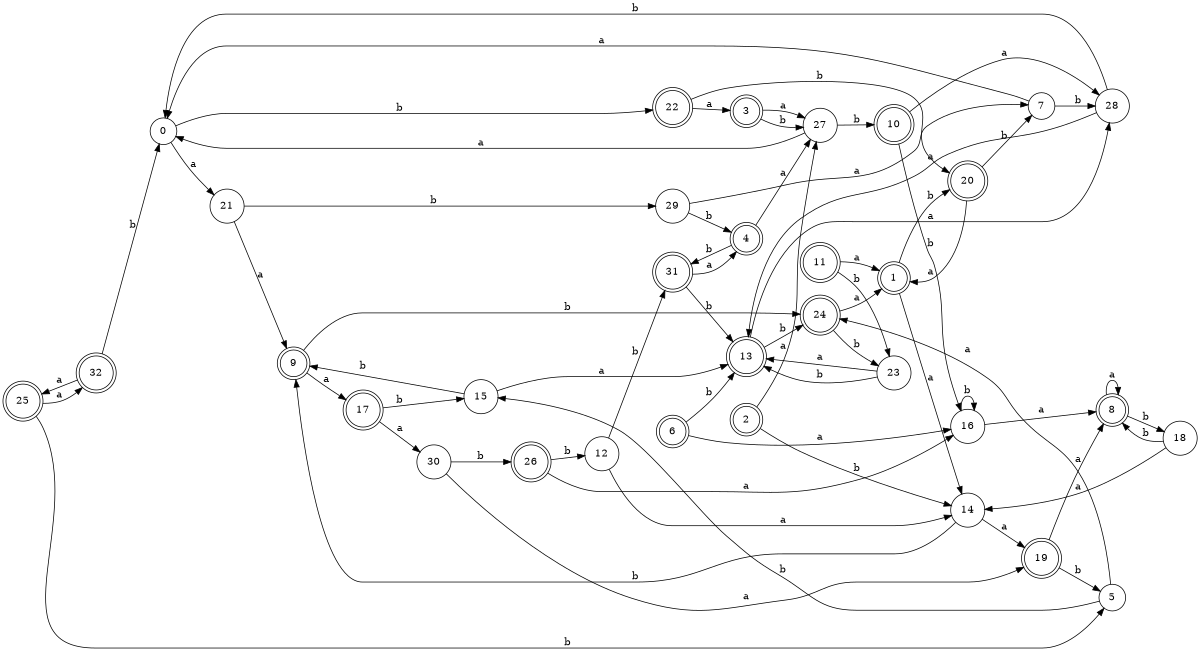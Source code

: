 digraph n27_9 {
__start0 [label="" shape="none"];

rankdir=LR;
size="8,5";

s0 [style="filled", color="black", fillcolor="white" shape="circle", label="0"];
s1 [style="rounded,filled", color="black", fillcolor="white" shape="doublecircle", label="1"];
s2 [style="rounded,filled", color="black", fillcolor="white" shape="doublecircle", label="2"];
s3 [style="rounded,filled", color="black", fillcolor="white" shape="doublecircle", label="3"];
s4 [style="rounded,filled", color="black", fillcolor="white" shape="doublecircle", label="4"];
s5 [style="filled", color="black", fillcolor="white" shape="circle", label="5"];
s6 [style="rounded,filled", color="black", fillcolor="white" shape="doublecircle", label="6"];
s7 [style="filled", color="black", fillcolor="white" shape="circle", label="7"];
s8 [style="rounded,filled", color="black", fillcolor="white" shape="doublecircle", label="8"];
s9 [style="rounded,filled", color="black", fillcolor="white" shape="doublecircle", label="9"];
s10 [style="rounded,filled", color="black", fillcolor="white" shape="doublecircle", label="10"];
s11 [style="rounded,filled", color="black", fillcolor="white" shape="doublecircle", label="11"];
s12 [style="filled", color="black", fillcolor="white" shape="circle", label="12"];
s13 [style="rounded,filled", color="black", fillcolor="white" shape="doublecircle", label="13"];
s14 [style="filled", color="black", fillcolor="white" shape="circle", label="14"];
s15 [style="filled", color="black", fillcolor="white" shape="circle", label="15"];
s16 [style="filled", color="black", fillcolor="white" shape="circle", label="16"];
s17 [style="rounded,filled", color="black", fillcolor="white" shape="doublecircle", label="17"];
s18 [style="filled", color="black", fillcolor="white" shape="circle", label="18"];
s19 [style="rounded,filled", color="black", fillcolor="white" shape="doublecircle", label="19"];
s20 [style="rounded,filled", color="black", fillcolor="white" shape="doublecircle", label="20"];
s21 [style="filled", color="black", fillcolor="white" shape="circle", label="21"];
s22 [style="rounded,filled", color="black", fillcolor="white" shape="doublecircle", label="22"];
s23 [style="filled", color="black", fillcolor="white" shape="circle", label="23"];
s24 [style="rounded,filled", color="black", fillcolor="white" shape="doublecircle", label="24"];
s25 [style="rounded,filled", color="black", fillcolor="white" shape="doublecircle", label="25"];
s26 [style="rounded,filled", color="black", fillcolor="white" shape="doublecircle", label="26"];
s27 [style="filled", color="black", fillcolor="white" shape="circle", label="27"];
s28 [style="filled", color="black", fillcolor="white" shape="circle", label="28"];
s29 [style="filled", color="black", fillcolor="white" shape="circle", label="29"];
s30 [style="filled", color="black", fillcolor="white" shape="circle", label="30"];
s31 [style="rounded,filled", color="black", fillcolor="white" shape="doublecircle", label="31"];
s32 [style="rounded,filled", color="black", fillcolor="white" shape="doublecircle", label="32"];
s0 -> s21 [label="a"];
s0 -> s22 [label="b"];
s1 -> s14 [label="a"];
s1 -> s20 [label="b"];
s2 -> s27 [label="a"];
s2 -> s14 [label="b"];
s3 -> s27 [label="a"];
s3 -> s27 [label="b"];
s4 -> s27 [label="a"];
s4 -> s31 [label="b"];
s5 -> s24 [label="a"];
s5 -> s15 [label="b"];
s6 -> s16 [label="a"];
s6 -> s13 [label="b"];
s7 -> s0 [label="a"];
s7 -> s28 [label="b"];
s8 -> s8 [label="a"];
s8 -> s18 [label="b"];
s9 -> s17 [label="a"];
s9 -> s24 [label="b"];
s10 -> s28 [label="a"];
s10 -> s16 [label="b"];
s11 -> s1 [label="a"];
s11 -> s23 [label="b"];
s12 -> s14 [label="a"];
s12 -> s31 [label="b"];
s13 -> s28 [label="a"];
s13 -> s24 [label="b"];
s14 -> s19 [label="a"];
s14 -> s9 [label="b"];
s15 -> s13 [label="a"];
s15 -> s9 [label="b"];
s16 -> s8 [label="a"];
s16 -> s16 [label="b"];
s17 -> s30 [label="a"];
s17 -> s15 [label="b"];
s18 -> s14 [label="a"];
s18 -> s8 [label="b"];
s19 -> s8 [label="a"];
s19 -> s5 [label="b"];
s20 -> s1 [label="a"];
s20 -> s7 [label="b"];
s21 -> s9 [label="a"];
s21 -> s29 [label="b"];
s22 -> s3 [label="a"];
s22 -> s20 [label="b"];
s23 -> s13 [label="a"];
s23 -> s13 [label="b"];
s24 -> s1 [label="a"];
s24 -> s23 [label="b"];
s25 -> s32 [label="a"];
s25 -> s5 [label="b"];
s26 -> s16 [label="a"];
s26 -> s12 [label="b"];
s27 -> s0 [label="a"];
s27 -> s10 [label="b"];
s28 -> s13 [label="a"];
s28 -> s0 [label="b"];
s29 -> s7 [label="a"];
s29 -> s4 [label="b"];
s30 -> s19 [label="a"];
s30 -> s26 [label="b"];
s31 -> s4 [label="a"];
s31 -> s13 [label="b"];
s32 -> s25 [label="a"];
s32 -> s0 [label="b"];

}